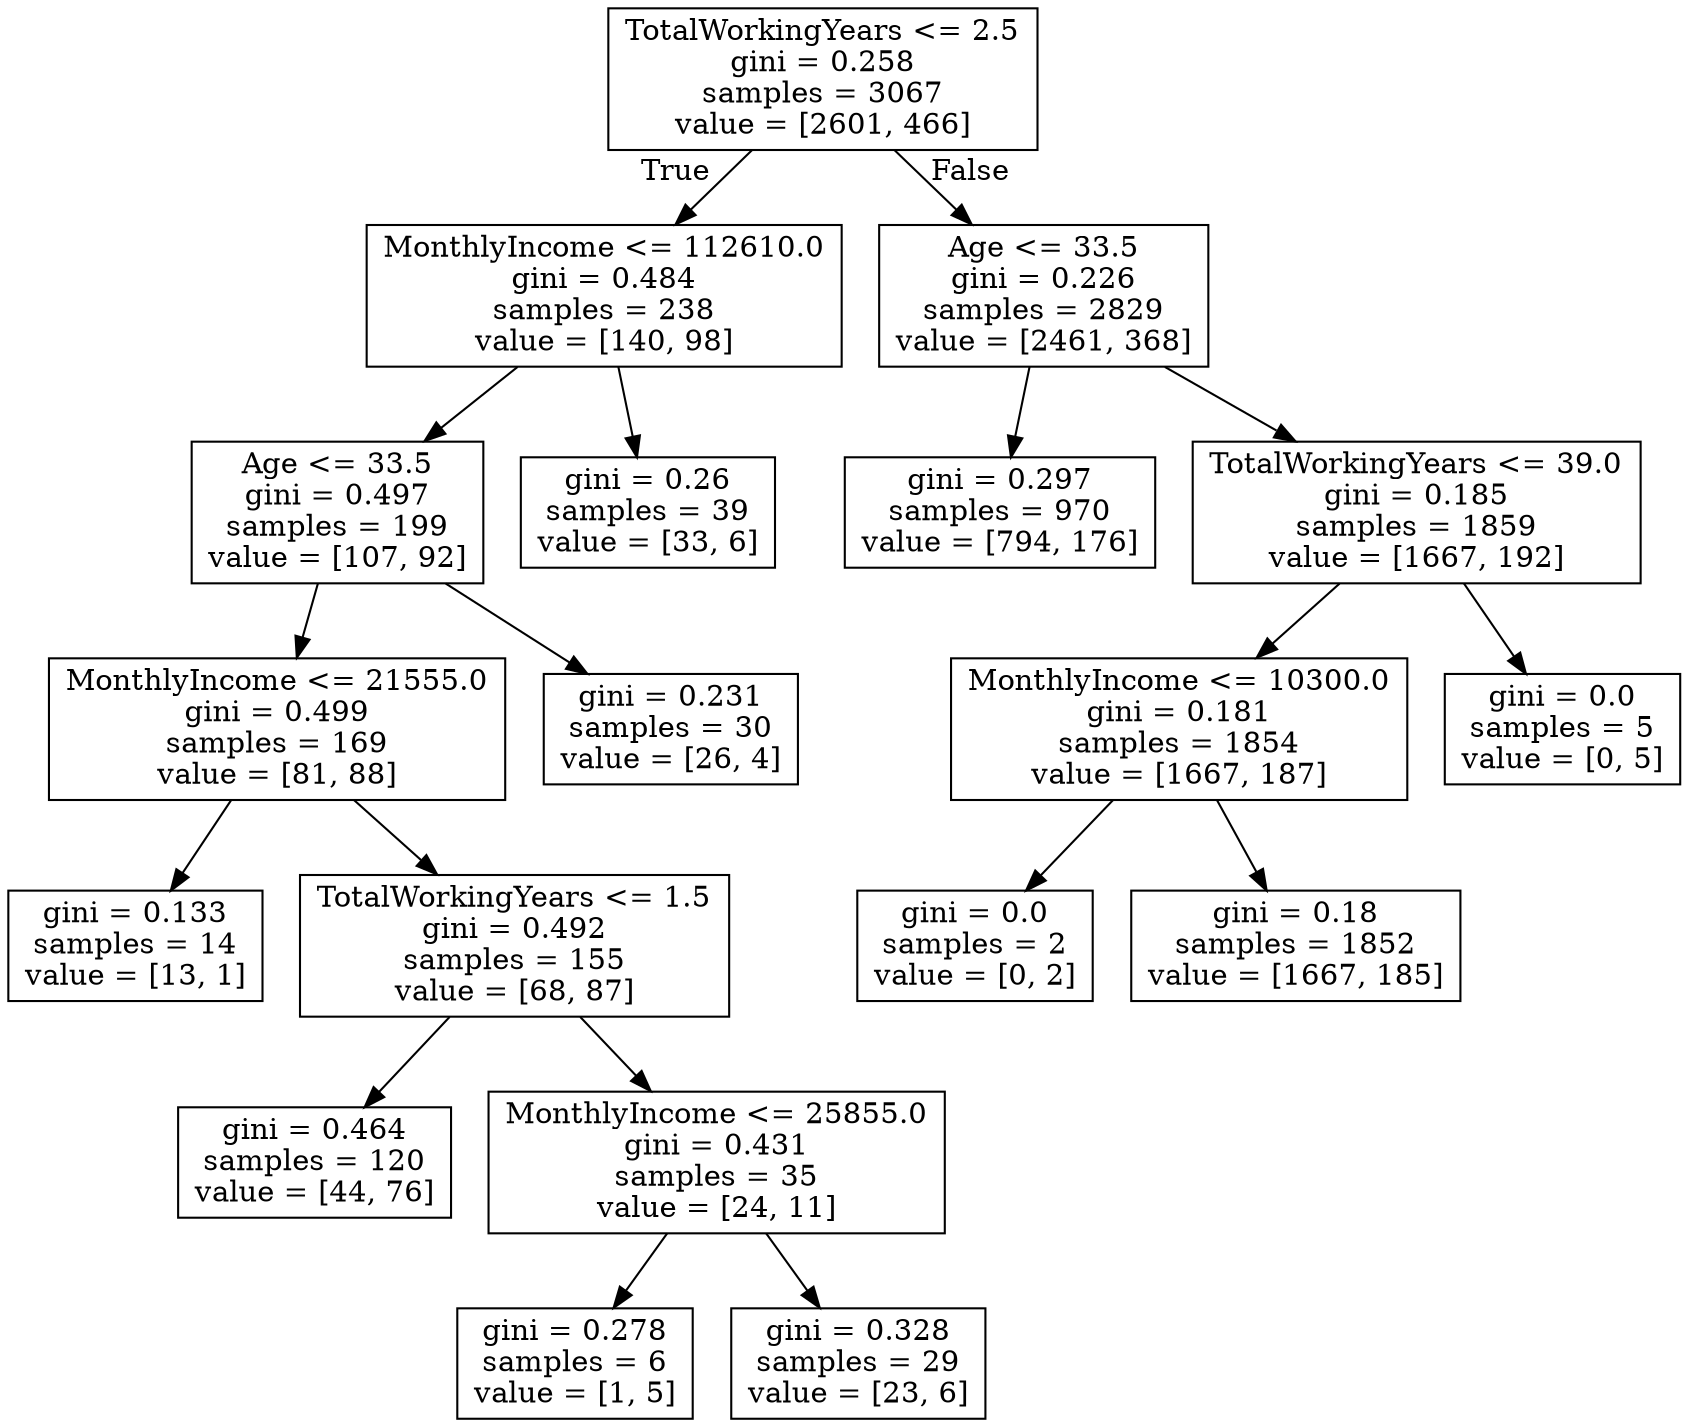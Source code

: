 digraph Tree {
node [shape=box] ;
0 [label="TotalWorkingYears <= 2.5\ngini = 0.258\nsamples = 3067\nvalue = [2601, 466]"] ;
1 [label="MonthlyIncome <= 112610.0\ngini = 0.484\nsamples = 238\nvalue = [140, 98]"] ;
0 -> 1 [labeldistance=2.5, labelangle=45, headlabel="True"] ;
7 [label="Age <= 33.5\ngini = 0.497\nsamples = 199\nvalue = [107, 92]"] ;
1 -> 7 ;
9 [label="MonthlyIncome <= 21555.0\ngini = 0.499\nsamples = 169\nvalue = [81, 88]"] ;
7 -> 9 ;
11 [label="gini = 0.133\nsamples = 14\nvalue = [13, 1]"] ;
9 -> 11 ;
12 [label="TotalWorkingYears <= 1.5\ngini = 0.492\nsamples = 155\nvalue = [68, 87]"] ;
9 -> 12 ;
13 [label="gini = 0.464\nsamples = 120\nvalue = [44, 76]"] ;
12 -> 13 ;
14 [label="MonthlyIncome <= 25855.0\ngini = 0.431\nsamples = 35\nvalue = [24, 11]"] ;
12 -> 14 ;
15 [label="gini = 0.278\nsamples = 6\nvalue = [1, 5]"] ;
14 -> 15 ;
16 [label="gini = 0.328\nsamples = 29\nvalue = [23, 6]"] ;
14 -> 16 ;
10 [label="gini = 0.231\nsamples = 30\nvalue = [26, 4]"] ;
7 -> 10 ;
8 [label="gini = 0.26\nsamples = 39\nvalue = [33, 6]"] ;
1 -> 8 ;
2 [label="Age <= 33.5\ngini = 0.226\nsamples = 2829\nvalue = [2461, 368]"] ;
0 -> 2 [labeldistance=2.5, labelangle=-45, headlabel="False"] ;
3 [label="gini = 0.297\nsamples = 970\nvalue = [794, 176]"] ;
2 -> 3 ;
4 [label="TotalWorkingYears <= 39.0\ngini = 0.185\nsamples = 1859\nvalue = [1667, 192]"] ;
2 -> 4 ;
5 [label="MonthlyIncome <= 10300.0\ngini = 0.181\nsamples = 1854\nvalue = [1667, 187]"] ;
4 -> 5 ;
17 [label="gini = 0.0\nsamples = 2\nvalue = [0, 2]"] ;
5 -> 17 ;
18 [label="gini = 0.18\nsamples = 1852\nvalue = [1667, 185]"] ;
5 -> 18 ;
6 [label="gini = 0.0\nsamples = 5\nvalue = [0, 5]"] ;
4 -> 6 ;
}